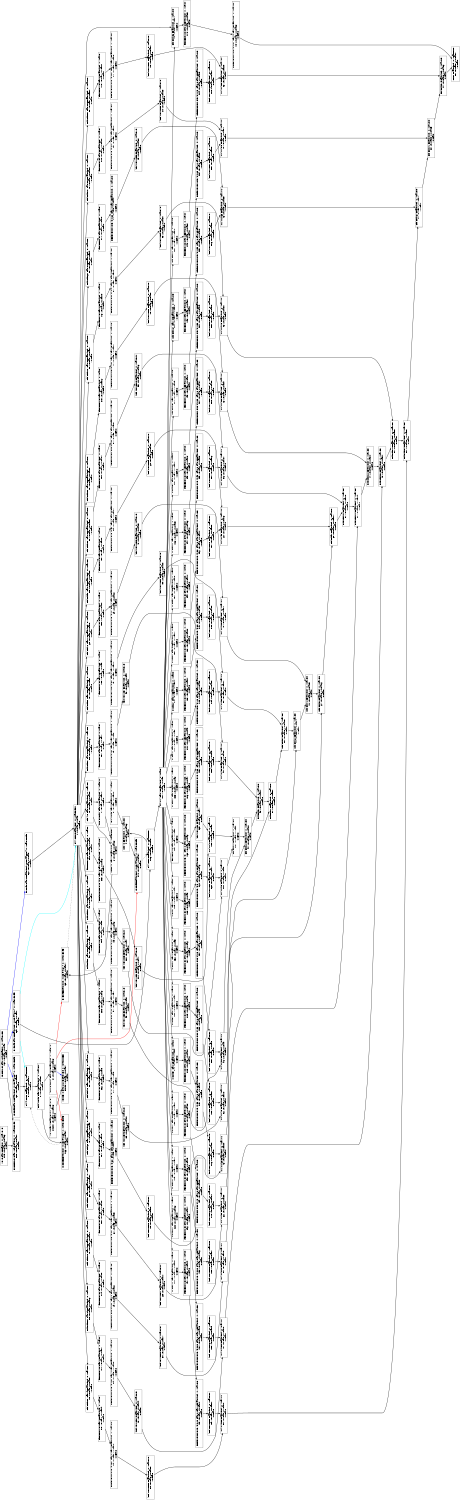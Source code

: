 digraph Region_18 {
	graph [ nslimit = "1000.0",
	orientation = landscape,
		center = true,
	page = "8.5,11",
	compound=true,
	size = "10,7.5" ] ;
"Op_164" [ fontname = "Helvetica" shape = box, color = black,  label = " LOOPSTART C=0x4094BB=entry HyIns=LOADB,
164, ASAP=0, ALAP=0,
, TILE=-1"]
"Op_212" [ fontname = "Helvetica" shape = box, color = black,  label = " STORESTART C=0x4094BB=entry HyIns=STOREB,
212, ASAP=1, ALAP=27,
, TILE=-1"]
"Op_213" [ fontname = "Helvetica" shape = box, color = black,  label = " MOVC C=0x0BB=entry HyIns=MOVC,
213, ASAP=0, ALAP=26,
, TILE=-1"]
"Op_0" [ fontname = "Helvetica" shape = box, color = black,  label = " phi ijk.0283 BB=for.body HyIns=SELECT,
0, ASAP=2, ALAP=24,
, TILE=-1"]
"Op_1" [ fontname = "Helvetica" shape = box, color = black,  label = " add inc195  C=0x1BB=for.body HyIns=ADD,
1, ASAP=3, ALAP=25,
, TILE=-1"]
"Op_2" [ fontname = "Helvetica" shape = box, color = black,  label = " icmp exitcond  C=0x200BB=for.body HyIns=CMP,
2, ASAP=4, ALAP=26,
, TILE=-1"]
"Op_4" [ fontname = "Helvetica" shape = box, color = black,  label = " phi j.0282 BB=for.body HyIns=SELECT,
4, ASAP=2, ALAP=3,
, TILE=-1"]
"Op_5" [ fontname = "Helvetica" shape = box, color = black,  label = " add inc  C=0x1BB=for.body HyIns=ADD,
5, ASAP=3, ALAP=23,
, TILE=-1"]
"Op_6" [ fontname = "Helvetica" shape = box, color = black,  label = " select j.2  C=0x0BB=for.body HyIns=SELECT,
6, ASAP=5, ALAP=26,
, TILE=-1"]
"Op_7" [ fontname = "Helvetica" shape = box, color = black,  label = " icmp cmp191  C=0x10BB=for.body HyIns=CMP,
7, ASAP=4, ALAP=24,
, TILE=-1"]
"Op_8" [ fontname = "Helvetica" shape = box, color = black,  label = " zext inc193  C=0x0BB=for.body HyIns=OR,
8, ASAP=5, ALAP=25,
, TILE=-1"]
"Op_9" [ fontname = "Helvetica" shape = box, color = black,  label = " add i.1 BB=for.body HyIns=ADD,
9, ASAP=6, ALAP=26,
, TILE=-1"]
"Op_10" [ fontname = "Helvetica" shape = box, color = black,  label = " add add186 BB=for.body HyIns=ADD,
10, ASAP=4, ALAP=24,
, TILE=-1"]
"Op_11" [ fontname = "Helvetica" shape = box, color = black,  label = " getelementptr arrayidx187  C=0x0 C=0x0BB=for.body HyIns=ADD,
11, ASAP=6, ALAP=26,
, TILE=-1"]
"Op_12" [ fontname = "Helvetica" shape = box, color = black,  label = " store  BB=for.body HyIns=STORE,
12, ASAP=27, ALAP=27,
, TILE=-1"]
"Op_13" [ fontname = "Helvetica" shape = box, color = black,  label = " add add181  C=0x120BB=for.body HyIns=ADD,
13, ASAP=3, ALAP=21,
, TILE=-1"]
"Op_14" [ fontname = "Helvetica" shape = box, color = black,  label = " getelementptr arrayidx182  C=0x0 C=0x0BB=for.body HyIns=ADD,
14, ASAP=5, ALAP=23,
, TILE=-1"]
"Op_15" [ fontname = "Helvetica" shape = box, color = black,  label = " load manupa37 BB=for.body HyIns=LOAD,
15, ASAP=6, ALAP=24,
, TILE=-1"]
"Op_16" [ fontname = "Helvetica" shape = box, color = black,  label = " mul mul183 BB=for.body HyIns=MUL,
16, ASAP=8, ALAP=25,
, TILE=-1"]
"Op_17" [ fontname = "Helvetica" shape = box, color = black,  label = " add add184 BB=for.body HyIns=ADD,
17, ASAP=26, ALAP=26,
, TILE=-1"]
"Op_33" [ fontname = "Helvetica" shape = box, color = black,  label = " add add141  C=0xe0BB=for.body HyIns=ADD,
33, ASAP=3, ALAP=17,
, TILE=-1"]
"Op_18" [ fontname = "Helvetica" shape = box, color = black,  label = " add add171  C=0x110BB=for.body HyIns=ADD,
18, ASAP=3, ALAP=20,
, TILE=-1"]
"Op_19" [ fontname = "Helvetica" shape = box, color = black,  label = " getelementptr arrayidx172  C=0x0 C=0x0BB=for.body HyIns=ADD,
19, ASAP=5, ALAP=22,
, TILE=-1"]
"Op_20" [ fontname = "Helvetica" shape = box, color = black,  label = " load manupa35 BB=for.body HyIns=LOAD,
20, ASAP=6, ALAP=23,
, TILE=-1"]
"Op_21" [ fontname = "Helvetica" shape = box, color = black,  label = " mul mul173 BB=for.body HyIns=MUL,
21, ASAP=8, ALAP=24,
, TILE=-1"]
"Op_22" [ fontname = "Helvetica" shape = box, color = black,  label = " add add174 BB=for.body HyIns=ADD,
22, ASAP=25, ALAP=25,
, TILE=-1"]
"Op_23" [ fontname = "Helvetica" shape = box, color = black,  label = " add add161  C=0x100BB=for.body HyIns=ADD,
23, ASAP=3, ALAP=19,
, TILE=-1"]
"Op_24" [ fontname = "Helvetica" shape = box, color = black,  label = " getelementptr arrayidx162  C=0x0 C=0x0BB=for.body HyIns=ADD,
24, ASAP=5, ALAP=21,
, TILE=-1"]
"Op_25" [ fontname = "Helvetica" shape = box, color = black,  label = " load manupa33 BB=for.body HyIns=LOAD,
25, ASAP=6, ALAP=22,
, TILE=-1"]
"Op_26" [ fontname = "Helvetica" shape = box, color = black,  label = " mul mul163 BB=for.body HyIns=MUL,
26, ASAP=8, ALAP=23,
, TILE=-1"]
"Op_27" [ fontname = "Helvetica" shape = box, color = black,  label = " add add164 BB=for.body HyIns=ADD,
27, ASAP=24, ALAP=24,
, TILE=-1"]
"Op_28" [ fontname = "Helvetica" shape = box, color = black,  label = " add add151  C=0xf0BB=for.body HyIns=ADD,
28, ASAP=3, ALAP=18,
, TILE=-1"]
"Op_29" [ fontname = "Helvetica" shape = box, color = black,  label = " getelementptr arrayidx152  C=0x0 C=0x0BB=for.body HyIns=ADD,
29, ASAP=5, ALAP=20,
, TILE=-1"]
"Op_30" [ fontname = "Helvetica" shape = box, color = black,  label = " load manupa31 BB=for.body HyIns=LOAD,
30, ASAP=6, ALAP=21,
, TILE=-1"]
"Op_31" [ fontname = "Helvetica" shape = box, color = black,  label = " mul mul153 BB=for.body HyIns=MUL,
31, ASAP=8, ALAP=22,
, TILE=-1"]
"Op_32" [ fontname = "Helvetica" shape = box, color = black,  label = " add add154 BB=for.body HyIns=ADD,
32, ASAP=23, ALAP=23,
, TILE=-1"]
"Op_58" [ fontname = "Helvetica" shape = box, color = black,  label = " add add91  C=0x90BB=for.body HyIns=ADD,
58, ASAP=3, ALAP=12,
, TILE=-1"]
"Op_59" [ fontname = "Helvetica" shape = box, color = black,  label = " getelementptr arrayidx92  C=0x0 C=0x0BB=for.body HyIns=ADD,
59, ASAP=5, ALAP=14,
, TILE=-1"]
"Op_60" [ fontname = "Helvetica" shape = box, color = black,  label = " load manupa19 BB=for.body HyIns=LOAD,
60, ASAP=6, ALAP=15,
, TILE=-1"]
"Op_34" [ fontname = "Helvetica" shape = box, color = black,  label = " getelementptr arrayidx142  C=0x0 C=0x0BB=for.body HyIns=ADD,
34, ASAP=5, ALAP=19,
, TILE=-1"]
"Op_35" [ fontname = "Helvetica" shape = box, color = black,  label = " load manupa29 BB=for.body HyIns=LOAD,
35, ASAP=6, ALAP=20,
, TILE=-1"]
"Op_36" [ fontname = "Helvetica" shape = box, color = black,  label = " mul mul143 BB=for.body HyIns=MUL,
36, ASAP=8, ALAP=21,
, TILE=-1"]
"Op_37" [ fontname = "Helvetica" shape = box, color = black,  label = " add add144 BB=for.body HyIns=ADD,
37, ASAP=22, ALAP=22,
, TILE=-1"]
"Op_38" [ fontname = "Helvetica" shape = box, color = black,  label = " add add131  C=0xd0BB=for.body HyIns=ADD,
38, ASAP=3, ALAP=16,
, TILE=-1"]
"Op_39" [ fontname = "Helvetica" shape = box, color = black,  label = " getelementptr arrayidx132  C=0x0 C=0x0BB=for.body HyIns=ADD,
39, ASAP=5, ALAP=18,
, TILE=-1"]
"Op_40" [ fontname = "Helvetica" shape = box, color = black,  label = " load manupa27 BB=for.body HyIns=LOAD,
40, ASAP=6, ALAP=19,
, TILE=-1"]
"Op_41" [ fontname = "Helvetica" shape = box, color = black,  label = " mul mul133 BB=for.body HyIns=MUL,
41, ASAP=8, ALAP=20,
, TILE=-1"]
"Op_42" [ fontname = "Helvetica" shape = box, color = black,  label = " add add134 BB=for.body HyIns=ADD,
42, ASAP=21, ALAP=21,
, TILE=-1"]
"Op_43" [ fontname = "Helvetica" shape = box, color = black,  label = " add add121  C=0xc0BB=for.body HyIns=ADD,
43, ASAP=3, ALAP=15,
, TILE=-1"]
"Op_44" [ fontname = "Helvetica" shape = box, color = black,  label = " getelementptr arrayidx122  C=0x0 C=0x0BB=for.body HyIns=ADD,
44, ASAP=5, ALAP=17,
, TILE=-1"]
"Op_45" [ fontname = "Helvetica" shape = box, color = black,  label = " load manupa25 BB=for.body HyIns=LOAD,
45, ASAP=6, ALAP=18,
, TILE=-1"]
"Op_46" [ fontname = "Helvetica" shape = box, color = black,  label = " mul mul123 BB=for.body HyIns=MUL,
46, ASAP=8, ALAP=19,
, TILE=-1"]
"Op_47" [ fontname = "Helvetica" shape = box, color = black,  label = " add add124 BB=for.body HyIns=ADD,
47, ASAP=20, ALAP=20,
, TILE=-1"]
"Op_48" [ fontname = "Helvetica" shape = box, color = black,  label = " add add111  C=0xb0BB=for.body HyIns=ADD,
48, ASAP=3, ALAP=14,
, TILE=-1"]
"Op_49" [ fontname = "Helvetica" shape = box, color = black,  label = " getelementptr arrayidx112  C=0x0 C=0x0BB=for.body HyIns=ADD,
49, ASAP=5, ALAP=16,
, TILE=-1"]
"Op_50" [ fontname = "Helvetica" shape = box, color = black,  label = " load manupa23 BB=for.body HyIns=LOAD,
50, ASAP=6, ALAP=17,
, TILE=-1"]
"Op_51" [ fontname = "Helvetica" shape = box, color = black,  label = " mul mul113 BB=for.body HyIns=MUL,
51, ASAP=8, ALAP=18,
, TILE=-1"]
"Op_52" [ fontname = "Helvetica" shape = box, color = black,  label = " add add114 BB=for.body HyIns=ADD,
52, ASAP=19, ALAP=19,
, TILE=-1"]
"Op_53" [ fontname = "Helvetica" shape = box, color = black,  label = " add add101  C=0xa0BB=for.body HyIns=ADD,
53, ASAP=3, ALAP=13,
, TILE=-1"]
"Op_54" [ fontname = "Helvetica" shape = box, color = black,  label = " getelementptr arrayidx102  C=0x0 C=0x0BB=for.body HyIns=ADD,
54, ASAP=5, ALAP=15,
, TILE=-1"]
"Op_55" [ fontname = "Helvetica" shape = box, color = black,  label = " load manupa21 BB=for.body HyIns=LOAD,
55, ASAP=6, ALAP=16,
, TILE=-1"]
"Op_56" [ fontname = "Helvetica" shape = box, color = black,  label = " mul mul103 BB=for.body HyIns=MUL,
56, ASAP=8, ALAP=17,
, TILE=-1"]
"Op_57" [ fontname = "Helvetica" shape = box, color = black,  label = " add add104 BB=for.body HyIns=ADD,
57, ASAP=18, ALAP=18,
, TILE=-1"]
"Op_111" [ fontname = "Helvetica" shape = box, color = black,  label = " add add167  C=0x11BB=for.body HyIns=ADD,
111, ASAP=4, ALAP=20,
, TILE=-1"]
"Op_112" [ fontname = "Helvetica" shape = box, color = black,  label = " getelementptr arrayidx168  C=0x0 C=0x0BB=for.body HyIns=ADD,
112, ASAP=6, ALAP=22,
, TILE=-1"]
"Op_113" [ fontname = "Helvetica" shape = box, color = black,  label = " load manupa34 BB=for.body HyIns=LOAD,
113, ASAP=7, ALAP=23,
, TILE=-1"]
"Op_114" [ fontname = "Helvetica" shape = box, color = black,  label = " add add157  C=0x10BB=for.body HyIns=ADD,
114, ASAP=4, ALAP=19,
, TILE=-1"]
"Op_115" [ fontname = "Helvetica" shape = box, color = black,  label = " getelementptr arrayidx158  C=0x0 C=0x0BB=for.body HyIns=ADD,
115, ASAP=6, ALAP=21,
, TILE=-1"]
"Op_61" [ fontname = "Helvetica" shape = box, color = black,  label = " mul mul93 BB=for.body HyIns=MUL,
61, ASAP=8, ALAP=16,
, TILE=-1"]
"Op_62" [ fontname = "Helvetica" shape = box, color = black,  label = " add add94 BB=for.body HyIns=ADD,
62, ASAP=17, ALAP=17,
, TILE=-1"]
"Op_63" [ fontname = "Helvetica" shape = box, color = black,  label = " add add81  C=0x80BB=for.body HyIns=ADD,
63, ASAP=3, ALAP=11,
, TILE=-1"]
"Op_64" [ fontname = "Helvetica" shape = box, color = black,  label = " getelementptr arrayidx82  C=0x0 C=0x0BB=for.body HyIns=ADD,
64, ASAP=5, ALAP=13,
, TILE=-1"]
"Op_65" [ fontname = "Helvetica" shape = box, color = black,  label = " load manupa17 BB=for.body HyIns=LOAD,
65, ASAP=6, ALAP=14,
, TILE=-1"]
"Op_66" [ fontname = "Helvetica" shape = box, color = black,  label = " mul mul83 BB=for.body HyIns=MUL,
66, ASAP=8, ALAP=15,
, TILE=-1"]
"Op_67" [ fontname = "Helvetica" shape = box, color = black,  label = " add add84 BB=for.body HyIns=ADD,
67, ASAP=16, ALAP=16,
, TILE=-1"]
"Op_68" [ fontname = "Helvetica" shape = box, color = black,  label = " add add71  C=0x70BB=for.body HyIns=ADD,
68, ASAP=3, ALAP=10,
, TILE=-1"]
"Op_69" [ fontname = "Helvetica" shape = box, color = black,  label = " getelementptr arrayidx72  C=0x0 C=0x0BB=for.body HyIns=ADD,
69, ASAP=5, ALAP=12,
, TILE=-1"]
"Op_70" [ fontname = "Helvetica" shape = box, color = black,  label = " load manupa15 BB=for.body HyIns=LOAD,
70, ASAP=6, ALAP=13,
, TILE=-1"]
"Op_71" [ fontname = "Helvetica" shape = box, color = black,  label = " mul mul73 BB=for.body HyIns=MUL,
71, ASAP=8, ALAP=14,
, TILE=-1"]
"Op_72" [ fontname = "Helvetica" shape = box, color = black,  label = " add add74 BB=for.body HyIns=ADD,
72, ASAP=15, ALAP=15,
, TILE=-1"]
"Op_73" [ fontname = "Helvetica" shape = box, color = black,  label = " add add61  C=0x60BB=for.body HyIns=ADD,
73, ASAP=3, ALAP=9,
, TILE=-1"]
"Op_74" [ fontname = "Helvetica" shape = box, color = black,  label = " getelementptr arrayidx62  C=0x0 C=0x0BB=for.body HyIns=ADD,
74, ASAP=5, ALAP=11,
, TILE=-1"]
"Op_75" [ fontname = "Helvetica" shape = box, color = black,  label = " load manupa13 BB=for.body HyIns=LOAD,
75, ASAP=6, ALAP=12,
, TILE=-1"]
"Op_76" [ fontname = "Helvetica" shape = box, color = black,  label = " mul mul63 BB=for.body HyIns=MUL,
76, ASAP=8, ALAP=13,
, TILE=-1"]
"Op_77" [ fontname = "Helvetica" shape = box, color = black,  label = " add add64 BB=for.body HyIns=ADD,
77, ASAP=14, ALAP=14,
, TILE=-1"]
"Op_78" [ fontname = "Helvetica" shape = box, color = black,  label = " add add51  C=0x50BB=for.body HyIns=ADD,
78, ASAP=3, ALAP=8,
, TILE=-1"]
"Op_79" [ fontname = "Helvetica" shape = box, color = black,  label = " getelementptr arrayidx52  C=0x0 C=0x0BB=for.body HyIns=ADD,
79, ASAP=5, ALAP=10,
, TILE=-1"]
"Op_80" [ fontname = "Helvetica" shape = box, color = black,  label = " load manupa11 BB=for.body HyIns=LOAD,
80, ASAP=6, ALAP=11,
, TILE=-1"]
"Op_81" [ fontname = "Helvetica" shape = box, color = black,  label = " mul mul53 BB=for.body HyIns=MUL,
81, ASAP=8, ALAP=12,
, TILE=-1"]
"Op_82" [ fontname = "Helvetica" shape = box, color = black,  label = " add add54 BB=for.body HyIns=ADD,
82, ASAP=13, ALAP=13,
, TILE=-1"]
"Op_83" [ fontname = "Helvetica" shape = box, color = black,  label = " add add41  C=0x40BB=for.body HyIns=ADD,
83, ASAP=3, ALAP=7,
, TILE=-1"]
"Op_84" [ fontname = "Helvetica" shape = box, color = black,  label = " getelementptr arrayidx42  C=0x0 C=0x0BB=for.body HyIns=ADD,
84, ASAP=5, ALAP=9,
, TILE=-1"]
"Op_85" [ fontname = "Helvetica" shape = box, color = black,  label = " load manupa9 BB=for.body HyIns=LOAD,
85, ASAP=6, ALAP=10,
, TILE=-1"]
"Op_86" [ fontname = "Helvetica" shape = box, color = black,  label = " mul mul43 BB=for.body HyIns=MUL,
86, ASAP=8, ALAP=11,
, TILE=-1"]
"Op_87" [ fontname = "Helvetica" shape = box, color = black,  label = " add add44 BB=for.body HyIns=ADD,
87, ASAP=12, ALAP=12,
, TILE=-1"]
"Op_88" [ fontname = "Helvetica" shape = box, color = black,  label = " add add31  C=0x30BB=for.body HyIns=ADD,
88, ASAP=3, ALAP=6,
, TILE=-1"]
"Op_89" [ fontname = "Helvetica" shape = box, color = black,  label = " getelementptr arrayidx32  C=0x0 C=0x0BB=for.body HyIns=ADD,
89, ASAP=5, ALAP=8,
, TILE=-1"]
"Op_90" [ fontname = "Helvetica" shape = box, color = black,  label = " load manupa7 BB=for.body HyIns=LOAD,
90, ASAP=6, ALAP=9,
, TILE=-1"]
"Op_91" [ fontname = "Helvetica" shape = box, color = black,  label = " mul mul33 BB=for.body HyIns=MUL,
91, ASAP=8, ALAP=10,
, TILE=-1"]
"Op_92" [ fontname = "Helvetica" shape = box, color = black,  label = " add add34 BB=for.body HyIns=ADD,
92, ASAP=11, ALAP=11,
, TILE=-1"]
"Op_93" [ fontname = "Helvetica" shape = box, color = black,  label = " add add21  C=0x20BB=for.body HyIns=ADD,
93, ASAP=3, ALAP=5,
, TILE=-1"]
"Op_94" [ fontname = "Helvetica" shape = box, color = black,  label = " getelementptr arrayidx22  C=0x0 C=0x0BB=for.body HyIns=ADD,
94, ASAP=5, ALAP=7,
, TILE=-1"]
"Op_95" [ fontname = "Helvetica" shape = box, color = black,  label = " load manupa5 BB=for.body HyIns=LOAD,
95, ASAP=6, ALAP=8,
, TILE=-1"]
"Op_96" [ fontname = "Helvetica" shape = box, color = black,  label = " mul mul23 BB=for.body HyIns=MUL,
96, ASAP=8, ALAP=9,
, TILE=-1"]
"Op_97" [ fontname = "Helvetica" shape = box, color = black,  label = " add add24 BB=for.body HyIns=ADD,
97, ASAP=10, ALAP=10,
, TILE=-1"]
"Op_98" [ fontname = "Helvetica" shape = box, color = black,  label = " add add11  C=0x10BB=for.body HyIns=ADD,
98, ASAP=3, ALAP=4,
, TILE=-1"]
"Op_99" [ fontname = "Helvetica" shape = box, color = black,  label = " getelementptr arrayidx12  C=0x0 C=0x0BB=for.body HyIns=ADD,
99, ASAP=5, ALAP=6,
, TILE=-1"]
"Op_100" [ fontname = "Helvetica" shape = box, color = black,  label = " load manupa3 BB=for.body HyIns=LOAD,
100, ASAP=6, ALAP=7,
, TILE=-1"]
"Op_101" [ fontname = "Helvetica" shape = box, color = black,  label = " mul mul13 BB=for.body HyIns=MUL,
101, ASAP=8, ALAP=8,
, TILE=-1"]
"Op_102" [ fontname = "Helvetica" shape = box, color = black,  label = " add add14 BB=for.body HyIns=ADD,
102, ASAP=9, ALAP=9,
, TILE=-1"]
"Op_103" [ fontname = "Helvetica" shape = box, color = black,  label = " getelementptr arrayidx3  C=0x0 C=0x0BB=for.body HyIns=ADD,
103, ASAP=4, ALAP=6,
, TILE=-1"]
"Op_104" [ fontname = "Helvetica" shape = box, color = black,  label = " load manupa1 BB=for.body HyIns=LOAD,
104, ASAP=5, ALAP=7,
, TILE=-1"]
"Op_105" [ fontname = "Helvetica" shape = box, color = black,  label = " mul mul4 BB=for.body HyIns=MUL,
105, ASAP=7, ALAP=8,
, TILE=-1"]
"Op_106" [ fontname = "Helvetica" shape = box, color = black,  label = " phi i.0281 BB=for.body HyIns=SELECT,
106, ASAP=2, ALAP=2,
, TILE=-1"]
"Op_107" [ fontname = "Helvetica" shape = box, color = black,  label = " shl mul  C=0x4BB=for.body HyIns=LS,
107, ASAP=3, ALAP=3,
, TILE=-1"]
"Op_108" [ fontname = "Helvetica" shape = box, color = black,  label = " add add177  C=0x12BB=for.body HyIns=ADD,
108, ASAP=4, ALAP=21,
, TILE=-1"]
"Op_109" [ fontname = "Helvetica" shape = box, color = black,  label = " getelementptr arrayidx178  C=0x0 C=0x0BB=for.body HyIns=ADD,
109, ASAP=6, ALAP=23,
, TILE=-1"]
"Op_110" [ fontname = "Helvetica" shape = box, color = black,  label = " load manupa36 BB=for.body HyIns=LOAD,
110, ASAP=7, ALAP=24,
, TILE=-1"]
"Op_191" [ fontname = "Helvetica" shape = box, color = black,  label = " GEPLEFTSHIFT C=0x2BB=for.body HyIns=LS,
191, ASAP=5, ALAP=22,
, TILE=-1"]
"Op_192" [ fontname = "Helvetica" shape = box, color = black,  label = " GEPLEFTSHIFT C=0x2BB=for.body HyIns=LS,
192, ASAP=5, ALAP=21,
, TILE=-1"]
"Op_193" [ fontname = "Helvetica" shape = box, color = black,  label = " GEPLEFTSHIFT C=0x2BB=for.body HyIns=LS,
193, ASAP=5, ALAP=20,
, TILE=-1"]
"Op_194" [ fontname = "Helvetica" shape = box, color = black,  label = " GEPLEFTSHIFT C=0x2BB=for.body HyIns=LS,
194, ASAP=5, ALAP=19,
, TILE=-1"]
"Op_195" [ fontname = "Helvetica" shape = box, color = black,  label = " GEPLEFTSHIFT C=0x2BB=for.body HyIns=LS,
195, ASAP=5, ALAP=18,
, TILE=-1"]
"Op_196" [ fontname = "Helvetica" shape = box, color = black,  label = " GEPLEFTSHIFT C=0x2BB=for.body HyIns=LS,
196, ASAP=5, ALAP=17,
, TILE=-1"]
"Op_197" [ fontname = "Helvetica" shape = box, color = black,  label = " GEPLEFTSHIFT C=0x2BB=for.body HyIns=LS,
197, ASAP=5, ALAP=16,
, TILE=-1"]
"Op_198" [ fontname = "Helvetica" shape = box, color = black,  label = " GEPLEFTSHIFT C=0x2BB=for.body HyIns=LS,
198, ASAP=5, ALAP=15,
, TILE=-1"]
"Op_199" [ fontname = "Helvetica" shape = box, color = black,  label = " GEPLEFTSHIFT C=0x2BB=for.body HyIns=LS,
199, ASAP=5, ALAP=14,
, TILE=-1"]
"Op_200" [ fontname = "Helvetica" shape = box, color = black,  label = " GEPLEFTSHIFT C=0x2BB=for.body HyIns=LS,
200, ASAP=5, ALAP=13,
, TILE=-1"]
"Op_116" [ fontname = "Helvetica" shape = box, color = black,  label = " load manupa32 BB=for.body HyIns=LOAD,
116, ASAP=7, ALAP=22,
, TILE=-1"]
"Op_117" [ fontname = "Helvetica" shape = box, color = black,  label = " or add147  C=0xfBB=for.body HyIns=OR,
117, ASAP=4, ALAP=18,
, TILE=-1"]
"Op_118" [ fontname = "Helvetica" shape = box, color = black,  label = " getelementptr arrayidx148  C=0x0 C=0x0BB=for.body HyIns=ADD,
118, ASAP=6, ALAP=20,
, TILE=-1"]
"Op_119" [ fontname = "Helvetica" shape = box, color = black,  label = " load manupa30 BB=for.body HyIns=LOAD,
119, ASAP=7, ALAP=21,
, TILE=-1"]
"Op_120" [ fontname = "Helvetica" shape = box, color = black,  label = " or add137  C=0xeBB=for.body HyIns=OR,
120, ASAP=4, ALAP=17,
, TILE=-1"]
"Op_121" [ fontname = "Helvetica" shape = box, color = black,  label = " getelementptr arrayidx138  C=0x0 C=0x0BB=for.body HyIns=ADD,
121, ASAP=6, ALAP=19,
, TILE=-1"]
"Op_122" [ fontname = "Helvetica" shape = box, color = black,  label = " load manupa28 BB=for.body HyIns=LOAD,
122, ASAP=7, ALAP=20,
, TILE=-1"]
"Op_123" [ fontname = "Helvetica" shape = box, color = black,  label = " or add127  C=0xdBB=for.body HyIns=OR,
123, ASAP=4, ALAP=16,
, TILE=-1"]
"Op_124" [ fontname = "Helvetica" shape = box, color = black,  label = " getelementptr arrayidx128  C=0x0 C=0x0BB=for.body HyIns=ADD,
124, ASAP=6, ALAP=18,
, TILE=-1"]
"Op_125" [ fontname = "Helvetica" shape = box, color = black,  label = " load manupa26 BB=for.body HyIns=LOAD,
125, ASAP=7, ALAP=19,
, TILE=-1"]
"Op_126" [ fontname = "Helvetica" shape = box, color = black,  label = " or add117  C=0xcBB=for.body HyIns=OR,
126, ASAP=4, ALAP=15,
, TILE=-1"]
"Op_127" [ fontname = "Helvetica" shape = box, color = black,  label = " getelementptr arrayidx118  C=0x0 C=0x0BB=for.body HyIns=ADD,
127, ASAP=6, ALAP=17,
, TILE=-1"]
"Op_128" [ fontname = "Helvetica" shape = box, color = black,  label = " load manupa24 BB=for.body HyIns=LOAD,
128, ASAP=7, ALAP=18,
, TILE=-1"]
"Op_129" [ fontname = "Helvetica" shape = box, color = black,  label = " or add107  C=0xbBB=for.body HyIns=OR,
129, ASAP=4, ALAP=14,
, TILE=-1"]
"Op_130" [ fontname = "Helvetica" shape = box, color = black,  label = " getelementptr arrayidx108  C=0x0 C=0x0BB=for.body HyIns=ADD,
130, ASAP=6, ALAP=16,
, TILE=-1"]
"Op_131" [ fontname = "Helvetica" shape = box, color = black,  label = " load manupa22 BB=for.body HyIns=LOAD,
131, ASAP=7, ALAP=17,
, TILE=-1"]
"Op_132" [ fontname = "Helvetica" shape = box, color = black,  label = " or add97  C=0xaBB=for.body HyIns=OR,
132, ASAP=4, ALAP=13,
, TILE=-1"]
"Op_133" [ fontname = "Helvetica" shape = box, color = black,  label = " getelementptr arrayidx98  C=0x0 C=0x0BB=for.body HyIns=ADD,
133, ASAP=6, ALAP=15,
, TILE=-1"]
"Op_134" [ fontname = "Helvetica" shape = box, color = black,  label = " load manupa20 BB=for.body HyIns=LOAD,
134, ASAP=7, ALAP=16,
, TILE=-1"]
"Op_135" [ fontname = "Helvetica" shape = box, color = black,  label = " or add87  C=0x9BB=for.body HyIns=OR,
135, ASAP=4, ALAP=12,
, TILE=-1"]
"Op_136" [ fontname = "Helvetica" shape = box, color = black,  label = " getelementptr arrayidx88  C=0x0 C=0x0BB=for.body HyIns=ADD,
136, ASAP=6, ALAP=14,
, TILE=-1"]
"Op_137" [ fontname = "Helvetica" shape = box, color = black,  label = " load manupa18 BB=for.body HyIns=LOAD,
137, ASAP=7, ALAP=15,
, TILE=-1"]
"Op_138" [ fontname = "Helvetica" shape = box, color = black,  label = " or add77  C=0x8BB=for.body HyIns=OR,
138, ASAP=4, ALAP=11,
, TILE=-1"]
"Op_139" [ fontname = "Helvetica" shape = box, color = black,  label = " getelementptr arrayidx78  C=0x0 C=0x0BB=for.body HyIns=ADD,
139, ASAP=6, ALAP=13,
, TILE=-1"]
"Op_140" [ fontname = "Helvetica" shape = box, color = black,  label = " load manupa16 BB=for.body HyIns=LOAD,
140, ASAP=7, ALAP=14,
, TILE=-1"]
"Op_141" [ fontname = "Helvetica" shape = box, color = black,  label = " or add67  C=0x7BB=for.body HyIns=OR,
141, ASAP=4, ALAP=10,
, TILE=-1"]
"Op_142" [ fontname = "Helvetica" shape = box, color = black,  label = " getelementptr arrayidx68  C=0x0 C=0x0BB=for.body HyIns=ADD,
142, ASAP=6, ALAP=12,
, TILE=-1"]
"Op_143" [ fontname = "Helvetica" shape = box, color = black,  label = " load manupa14 BB=for.body HyIns=LOAD,
143, ASAP=7, ALAP=13,
, TILE=-1"]
"Op_144" [ fontname = "Helvetica" shape = box, color = black,  label = " or add57  C=0x6BB=for.body HyIns=OR,
144, ASAP=4, ALAP=9,
, TILE=-1"]
"Op_145" [ fontname = "Helvetica" shape = box, color = black,  label = " getelementptr arrayidx58  C=0x0 C=0x0BB=for.body HyIns=ADD,
145, ASAP=6, ALAP=11,
, TILE=-1"]
"Op_146" [ fontname = "Helvetica" shape = box, color = black,  label = " load manupa12 BB=for.body HyIns=LOAD,
146, ASAP=7, ALAP=12,
, TILE=-1"]
"Op_147" [ fontname = "Helvetica" shape = box, color = black,  label = " or add47  C=0x5BB=for.body HyIns=OR,
147, ASAP=4, ALAP=8,
, TILE=-1"]
"Op_148" [ fontname = "Helvetica" shape = box, color = black,  label = " getelementptr arrayidx48  C=0x0 C=0x0BB=for.body HyIns=ADD,
148, ASAP=6, ALAP=10,
, TILE=-1"]
"Op_149" [ fontname = "Helvetica" shape = box, color = black,  label = " load manupa10 BB=for.body HyIns=LOAD,
149, ASAP=7, ALAP=11,
, TILE=-1"]
"Op_150" [ fontname = "Helvetica" shape = box, color = black,  label = " or add37  C=0x4BB=for.body HyIns=OR,
150, ASAP=4, ALAP=7,
, TILE=-1"]
"Op_151" [ fontname = "Helvetica" shape = box, color = black,  label = " getelementptr arrayidx38  C=0x0 C=0x0BB=for.body HyIns=ADD,
151, ASAP=6, ALAP=9,
, TILE=-1"]
"Op_152" [ fontname = "Helvetica" shape = box, color = black,  label = " load manupa8 BB=for.body HyIns=LOAD,
152, ASAP=7, ALAP=10,
, TILE=-1"]
"Op_153" [ fontname = "Helvetica" shape = box, color = black,  label = " or add27  C=0x3BB=for.body HyIns=OR,
153, ASAP=4, ALAP=6,
, TILE=-1"]
"Op_154" [ fontname = "Helvetica" shape = box, color = black,  label = " getelementptr arrayidx28  C=0x0 C=0x0BB=for.body HyIns=ADD,
154, ASAP=6, ALAP=8,
, TILE=-1"]
"Op_155" [ fontname = "Helvetica" shape = box, color = black,  label = " load manupa6 BB=for.body HyIns=LOAD,
155, ASAP=7, ALAP=9,
, TILE=-1"]
"Op_156" [ fontname = "Helvetica" shape = box, color = black,  label = " or add17  C=0x2BB=for.body HyIns=OR,
156, ASAP=4, ALAP=5,
, TILE=-1"]
"Op_157" [ fontname = "Helvetica" shape = box, color = black,  label = " getelementptr arrayidx18  C=0x0 C=0x0BB=for.body HyIns=ADD,
157, ASAP=6, ALAP=7,
, TILE=-1"]
"Op_158" [ fontname = "Helvetica" shape = box, color = black,  label = " load manupa4 BB=for.body HyIns=LOAD,
158, ASAP=7, ALAP=8,
, TILE=-1"]
"Op_159" [ fontname = "Helvetica" shape = box, color = black,  label = " or add7  C=0x1BB=for.body HyIns=OR,
159, ASAP=4, ALAP=4,
, TILE=-1"]
"Op_160" [ fontname = "Helvetica" shape = box, color = black,  label = " getelementptr arrayidx8  C=0x0 C=0x0BB=for.body HyIns=ADD,
160, ASAP=6, ALAP=6,
, TILE=-1"]
"Op_161" [ fontname = "Helvetica" shape = box, color = black,  label = " load manupa2 BB=for.body HyIns=LOAD,
161, ASAP=7, ALAP=7,
, TILE=-1"]
"Op_162" [ fontname = "Helvetica" shape = box, color = black,  label = " getelementptr arrayidx  C=0x0 C=0x0BB=for.body HyIns=ADD,
162, ASAP=5, ALAP=6,
, TILE=-1"]
"Op_163" [ fontname = "Helvetica" shape = box, color = black,  label = " load manupa0 BB=for.body HyIns=LOAD,
163, ASAP=6, ALAP=7,
, TILE=-1"]
"Op_180" [ fontname = "Helvetica" shape = box, color = black,  label = " GEPLEFTSHIFT C=0x2BB=for.body HyIns=LS,
180, ASAP=4, ALAP=14,
, TILE=-1"]
"Op_181" [ fontname = "Helvetica" shape = box, color = black,  label = " GEPLEFTSHIFT C=0x2BB=for.body HyIns=LS,
181, ASAP=4, ALAP=13,
, TILE=-1"]
"Op_182" [ fontname = "Helvetica" shape = box, color = black,  label = " GEPLEFTSHIFT C=0x2BB=for.body HyIns=LS,
182, ASAP=4, ALAP=12,
, TILE=-1"]
"Op_183" [ fontname = "Helvetica" shape = box, color = black,  label = " GEPLEFTSHIFT C=0x2BB=for.body HyIns=LS,
183, ASAP=4, ALAP=11,
, TILE=-1"]
"Op_184" [ fontname = "Helvetica" shape = box, color = black,  label = " GEPLEFTSHIFT C=0x2BB=for.body HyIns=LS,
184, ASAP=4, ALAP=10,
, TILE=-1"]
"Op_168" [ fontname = "Helvetica" shape = box, color = black,  label = " CMERGEBB=for.body,mutex={167,} HyIns=CMERGE,
168, ASAP=6, ALAP=27,
, TILE=-1"]
"Op_169" [ fontname = "Helvetica" shape = box, color = black,  label = " CMERGE C=0x0BB=for.body,mutex={170,} HyIns=CMERGE,
169, ASAP=1, ALAP=1,
, TILE=-1"]
"Op_170" [ fontname = "Helvetica" shape = box, color = black,  label = " CMERGEBB=for.body,mutex={169,} HyIns=CMERGE,
170, ASAP=7, ALAP=27,
, TILE=-1"]
"Op_171" [ fontname = "Helvetica" shape = box, color = black,  label = " GEPLEFTSHIFT C=0x2BB=for.body HyIns=LS,
171, ASAP=5, ALAP=25,
, TILE=-1"]
"Op_165" [ fontname = "Helvetica" shape = box, color = black,  label = " CMERGE C=0x0BB=for.body,mutex={166,} HyIns=CMERGE,
165, ASAP=1, ALAP=23,
, TILE=-1"]
"Op_166" [ fontname = "Helvetica" shape = box, color = black,  label = " CMERGEBB=for.body,mutex={165,} HyIns=CMERGE,
166, ASAP=5, ALAP=27,
, TILE=-1"]
"Op_167" [ fontname = "Helvetica" shape = box, color = black,  label = " CMERGE C=0x0BB=for.body,mutex={168,} HyIns=CMERGE,
167, ASAP=1, ALAP=2,
, TILE=-1"]
"Op_172" [ fontname = "Helvetica" shape = box, color = black,  label = " GEPLEFTSHIFT C=0x2BB=for.body HyIns=LS,
172, ASAP=4, ALAP=22,
, TILE=-1"]
"Op_173" [ fontname = "Helvetica" shape = box, color = black,  label = " GEPLEFTSHIFT C=0x2BB=for.body HyIns=LS,
173, ASAP=4, ALAP=21,
, TILE=-1"]
"Op_174" [ fontname = "Helvetica" shape = box, color = black,  label = " GEPLEFTSHIFT C=0x2BB=for.body HyIns=LS,
174, ASAP=4, ALAP=20,
, TILE=-1"]
"Op_175" [ fontname = "Helvetica" shape = box, color = black,  label = " GEPLEFTSHIFT C=0x2BB=for.body HyIns=LS,
175, ASAP=4, ALAP=19,
, TILE=-1"]
"Op_176" [ fontname = "Helvetica" shape = box, color = black,  label = " GEPLEFTSHIFT C=0x2BB=for.body HyIns=LS,
176, ASAP=4, ALAP=18,
, TILE=-1"]
"Op_177" [ fontname = "Helvetica" shape = box, color = black,  label = " GEPLEFTSHIFT C=0x2BB=for.body HyIns=LS,
177, ASAP=4, ALAP=17,
, TILE=-1"]
"Op_178" [ fontname = "Helvetica" shape = box, color = black,  label = " GEPLEFTSHIFT C=0x2BB=for.body HyIns=LS,
178, ASAP=4, ALAP=16,
, TILE=-1"]
"Op_179" [ fontname = "Helvetica" shape = box, color = black,  label = " GEPLEFTSHIFT C=0x2BB=for.body HyIns=LS,
179, ASAP=4, ALAP=15,
, TILE=-1"]
"Op_185" [ fontname = "Helvetica" shape = box, color = black,  label = " GEPLEFTSHIFT C=0x2BB=for.body HyIns=LS,
185, ASAP=4, ALAP=9,
, TILE=-1"]
"Op_186" [ fontname = "Helvetica" shape = box, color = black,  label = " GEPLEFTSHIFT C=0x2BB=for.body HyIns=LS,
186, ASAP=4, ALAP=8,
, TILE=-1"]
"Op_187" [ fontname = "Helvetica" shape = box, color = black,  label = " GEPLEFTSHIFT C=0x2BB=for.body HyIns=LS,
187, ASAP=4, ALAP=7,
, TILE=-1"]
"Op_188" [ fontname = "Helvetica" shape = box, color = black,  label = " GEPLEFTSHIFT C=0x2BB=for.body HyIns=LS,
188, ASAP=4, ALAP=6,
, TILE=-1"]
"Op_189" [ fontname = "Helvetica" shape = box, color = black,  label = " GEPLEFTSHIFT C=0x2BB=for.body HyIns=LS,
189, ASAP=4, ALAP=5,
, TILE=-1"]
"Op_190" [ fontname = "Helvetica" shape = box, color = black,  label = " GEPLEFTSHIFT C=0x2BB=for.body HyIns=LS,
190, ASAP=3, ALAP=5,
, TILE=-1"]
"Op_201" [ fontname = "Helvetica" shape = box, color = black,  label = " GEPLEFTSHIFT C=0x2BB=for.body HyIns=LS,
201, ASAP=5, ALAP=12,
, TILE=-1"]
"Op_202" [ fontname = "Helvetica" shape = box, color = black,  label = " GEPLEFTSHIFT C=0x2BB=for.body HyIns=LS,
202, ASAP=5, ALAP=11,
, TILE=-1"]
"Op_203" [ fontname = "Helvetica" shape = box, color = black,  label = " GEPLEFTSHIFT C=0x2BB=for.body HyIns=LS,
203, ASAP=5, ALAP=10,
, TILE=-1"]
"Op_204" [ fontname = "Helvetica" shape = box, color = black,  label = " GEPLEFTSHIFT C=0x2BB=for.body HyIns=LS,
204, ASAP=5, ALAP=9,
, TILE=-1"]
"Op_205" [ fontname = "Helvetica" shape = box, color = black,  label = " GEPLEFTSHIFT C=0x2BB=for.body HyIns=LS,
205, ASAP=5, ALAP=8,
, TILE=-1"]
"Op_206" [ fontname = "Helvetica" shape = box, color = black,  label = " GEPLEFTSHIFT C=0x2BB=for.body HyIns=LS,
206, ASAP=5, ALAP=7,
, TILE=-1"]
"Op_207" [ fontname = "Helvetica" shape = box, color = black,  label = " GEPLEFTSHIFT C=0x2BB=for.body HyIns=LS,
207, ASAP=5, ALAP=6,
, TILE=-1"]
"Op_208" [ fontname = "Helvetica" shape = box, color = black,  label = " GEPLEFTSHIFT C=0x2BB=for.body HyIns=LS,
208, ASAP=5, ALAP=5,
, TILE=-1"]
"Op_209" [ fontname = "Helvetica" shape = box, color = black,  label = " GEPLEFTSHIFT C=0x2BB=for.body HyIns=LS,
209, ASAP=4, ALAP=5,
, TILE=-1"]
"Op_20210" [ fontname = "Helvetica" shape = box, color = black,  label = " LOOPEXIT C=0x2047BB=for.end HyIns=STOREB,
20210, ASAP=5, ALAP=27,
, TILE=-1"]
"Op_20211" [ fontname = "Helvetica" shape = box, color = black,  label = " MOVC C=0x1BB=for.end HyIns=MOVC,
20211, ASAP=0, ALAP=26,
, TILE=-1"]
"Op_0" -> "Op_1" [style = bold, color = black];
"Op_1" -> "Op_2" [style = bold, color = black];
"Op_1" -> "Op_166" [style = bold, color = black];
"Op_2" -> "Op_166" [style = bold, color = red];
"Op_2" -> "Op_168" [style = bold, color = red];
"Op_2" -> "Op_170" [style = bold, color = red];
"Op_2" -> "Op_20210" [style = bold, color = blue];
"Op_4" -> "Op_5" [style = bold, color = black];
"Op_4" -> "Op_10" [style = bold, color = black];
"Op_4" -> "Op_13" [style = bold, color = black];
"Op_4" -> "Op_18" [style = bold, color = black];
"Op_4" -> "Op_23" [style = bold, color = black];
"Op_4" -> "Op_28" [style = bold, color = black];
"Op_4" -> "Op_33" [style = bold, color = black];
"Op_4" -> "Op_38" [style = bold, color = black];
"Op_4" -> "Op_43" [style = bold, color = black];
"Op_4" -> "Op_48" [style = bold, color = black];
"Op_4" -> "Op_53" [style = bold, color = black];
"Op_4" -> "Op_58" [style = bold, color = black];
"Op_4" -> "Op_63" [style = bold, color = black];
"Op_4" -> "Op_68" [style = bold, color = black];
"Op_4" -> "Op_73" [style = bold, color = black];
"Op_4" -> "Op_78" [style = bold, color = black];
"Op_4" -> "Op_83" [style = bold, color = black];
"Op_4" -> "Op_88" [style = bold, color = black];
"Op_4" -> "Op_93" [style = bold, color = black];
"Op_4" -> "Op_98" [style = bold, color = black];
"Op_4" -> "Op_190" [style = bold, color = black];
"Op_5" -> "Op_6" [style = bold, color = black];
"Op_5" -> "Op_7" [style = bold, color = black];
"Op_6" -> "Op_168" [style = bold, color = black];
"Op_7" -> "Op_6" [style = bold, color = black];
"Op_7" -> "Op_8" [style = bold, color = black];
"Op_8" -> "Op_9" [style = bold, color = black];
"Op_9" -> "Op_170" [style = bold, color = black];
"Op_10" -> "Op_171" [style = bold, color = black];
"Op_11" -> "Op_12" [style = bold, color = black];
"Op_13" -> "Op_172" [style = bold, color = black];
"Op_14" -> "Op_15" [style = bold, color = black];
"Op_15" -> "Op_16" [style = bold, color = black];
"Op_16" -> "Op_17" [style = bold, color = black];
"Op_17" -> "Op_12" [style = bold, color = black];
"Op_18" -> "Op_173" [style = bold, color = black];
"Op_19" -> "Op_20" [style = bold, color = black];
"Op_20" -> "Op_21" [style = bold, color = black];
"Op_21" -> "Op_22" [style = bold, color = black];
"Op_22" -> "Op_17" [style = bold, color = black];
"Op_23" -> "Op_174" [style = bold, color = black];
"Op_24" -> "Op_25" [style = bold, color = black];
"Op_25" -> "Op_26" [style = bold, color = black];
"Op_26" -> "Op_27" [style = bold, color = black];
"Op_27" -> "Op_22" [style = bold, color = black];
"Op_28" -> "Op_175" [style = bold, color = black];
"Op_29" -> "Op_30" [style = bold, color = black];
"Op_30" -> "Op_31" [style = bold, color = black];
"Op_31" -> "Op_32" [style = bold, color = black];
"Op_32" -> "Op_27" [style = bold, color = black];
"Op_33" -> "Op_176" [style = bold, color = black];
"Op_34" -> "Op_35" [style = bold, color = black];
"Op_35" -> "Op_36" [style = bold, color = black];
"Op_36" -> "Op_37" [style = bold, color = black];
"Op_37" -> "Op_32" [style = bold, color = black];
"Op_38" -> "Op_177" [style = bold, color = black];
"Op_39" -> "Op_40" [style = bold, color = black];
"Op_40" -> "Op_41" [style = bold, color = black];
"Op_41" -> "Op_42" [style = bold, color = black];
"Op_42" -> "Op_37" [style = bold, color = black];
"Op_43" -> "Op_178" [style = bold, color = black];
"Op_44" -> "Op_45" [style = bold, color = black];
"Op_45" -> "Op_46" [style = bold, color = black];
"Op_46" -> "Op_47" [style = bold, color = black];
"Op_47" -> "Op_42" [style = bold, color = black];
"Op_48" -> "Op_179" [style = bold, color = black];
"Op_49" -> "Op_50" [style = bold, color = black];
"Op_50" -> "Op_51" [style = bold, color = black];
"Op_51" -> "Op_52" [style = bold, color = black];
"Op_52" -> "Op_47" [style = bold, color = black];
"Op_53" -> "Op_180" [style = bold, color = black];
"Op_54" -> "Op_55" [style = bold, color = black];
"Op_55" -> "Op_56" [style = bold, color = black];
"Op_56" -> "Op_57" [style = bold, color = black];
"Op_57" -> "Op_52" [style = bold, color = black];
"Op_58" -> "Op_181" [style = bold, color = black];
"Op_59" -> "Op_60" [style = bold, color = black];
"Op_60" -> "Op_61" [style = bold, color = black];
"Op_61" -> "Op_62" [style = bold, color = black];
"Op_62" -> "Op_57" [style = bold, color = black];
"Op_63" -> "Op_182" [style = bold, color = black];
"Op_64" -> "Op_65" [style = bold, color = black];
"Op_65" -> "Op_66" [style = bold, color = black];
"Op_66" -> "Op_67" [style = bold, color = black];
"Op_67" -> "Op_62" [style = bold, color = black];
"Op_68" -> "Op_183" [style = bold, color = black];
"Op_69" -> "Op_70" [style = bold, color = black];
"Op_70" -> "Op_71" [style = bold, color = black];
"Op_71" -> "Op_72" [style = bold, color = black];
"Op_72" -> "Op_67" [style = bold, color = black];
"Op_73" -> "Op_184" [style = bold, color = black];
"Op_74" -> "Op_75" [style = bold, color = black];
"Op_75" -> "Op_76" [style = bold, color = black];
"Op_76" -> "Op_77" [style = bold, color = black];
"Op_77" -> "Op_72" [style = bold, color = black];
"Op_78" -> "Op_185" [style = bold, color = black];
"Op_79" -> "Op_80" [style = bold, color = black];
"Op_80" -> "Op_81" [style = bold, color = black];
"Op_81" -> "Op_82" [style = bold, color = black];
"Op_82" -> "Op_77" [style = bold, color = black];
"Op_83" -> "Op_186" [style = bold, color = black];
"Op_84" -> "Op_85" [style = bold, color = black];
"Op_85" -> "Op_86" [style = bold, color = black];
"Op_86" -> "Op_87" [style = bold, color = black];
"Op_87" -> "Op_82" [style = bold, color = black];
"Op_88" -> "Op_187" [style = bold, color = black];
"Op_89" -> "Op_90" [style = bold, color = black];
"Op_90" -> "Op_91" [style = bold, color = black];
"Op_91" -> "Op_92" [style = bold, color = black];
"Op_92" -> "Op_87" [style = bold, color = black];
"Op_93" -> "Op_188" [style = bold, color = black];
"Op_94" -> "Op_95" [style = bold, color = black];
"Op_95" -> "Op_96" [style = bold, color = black];
"Op_96" -> "Op_97" [style = bold, color = black];
"Op_97" -> "Op_92" [style = bold, color = black];
"Op_98" -> "Op_189" [style = bold, color = black];
"Op_99" -> "Op_100" [style = bold, color = black];
"Op_100" -> "Op_101" [style = bold, color = black];
"Op_101" -> "Op_102" [style = bold, color = black];
"Op_102" -> "Op_97" [style = bold, color = black];
"Op_103" -> "Op_104" [style = bold, color = black];
"Op_104" -> "Op_105" [style = bold, color = black];
"Op_105" -> "Op_102" [style = bold, color = black];
"Op_106" -> "Op_9" [style = bold, color = black];
"Op_106" -> "Op_107" [style = bold, color = black];
"Op_107" -> "Op_10" [style = bold, color = black];
"Op_107" -> "Op_108" [style = bold, color = black];
"Op_107" -> "Op_111" [style = bold, color = black];
"Op_107" -> "Op_114" [style = bold, color = black];
"Op_107" -> "Op_117" [style = bold, color = black];
"Op_107" -> "Op_120" [style = bold, color = black];
"Op_107" -> "Op_123" [style = bold, color = black];
"Op_107" -> "Op_126" [style = bold, color = black];
"Op_107" -> "Op_129" [style = bold, color = black];
"Op_107" -> "Op_132" [style = bold, color = black];
"Op_107" -> "Op_135" [style = bold, color = black];
"Op_107" -> "Op_138" [style = bold, color = black];
"Op_107" -> "Op_141" [style = bold, color = black];
"Op_107" -> "Op_144" [style = bold, color = black];
"Op_107" -> "Op_147" [style = bold, color = black];
"Op_107" -> "Op_150" [style = bold, color = black];
"Op_107" -> "Op_153" [style = bold, color = black];
"Op_107" -> "Op_156" [style = bold, color = black];
"Op_107" -> "Op_159" [style = bold, color = black];
"Op_107" -> "Op_209" [style = bold, color = black];
"Op_108" -> "Op_191" [style = bold, color = black];
"Op_109" -> "Op_110" [style = bold, color = black];
"Op_110" -> "Op_16" [style = bold, color = black];
"Op_111" -> "Op_192" [style = bold, color = black];
"Op_112" -> "Op_113" [style = bold, color = black];
"Op_113" -> "Op_21" [style = bold, color = black];
"Op_114" -> "Op_193" [style = bold, color = black];
"Op_115" -> "Op_116" [style = bold, color = black];
"Op_116" -> "Op_26" [style = bold, color = black];
"Op_117" -> "Op_194" [style = bold, color = black];
"Op_118" -> "Op_119" [style = bold, color = black];
"Op_119" -> "Op_31" [style = bold, color = black];
"Op_120" -> "Op_195" [style = bold, color = black];
"Op_121" -> "Op_122" [style = bold, color = black];
"Op_122" -> "Op_36" [style = bold, color = black];
"Op_123" -> "Op_196" [style = bold, color = black];
"Op_124" -> "Op_125" [style = bold, color = black];
"Op_125" -> "Op_41" [style = bold, color = black];
"Op_126" -> "Op_197" [style = bold, color = black];
"Op_127" -> "Op_128" [style = bold, color = black];
"Op_128" -> "Op_46" [style = bold, color = black];
"Op_129" -> "Op_198" [style = bold, color = black];
"Op_130" -> "Op_131" [style = bold, color = black];
"Op_131" -> "Op_51" [style = bold, color = black];
"Op_132" -> "Op_199" [style = bold, color = black];
"Op_133" -> "Op_134" [style = bold, color = black];
"Op_134" -> "Op_56" [style = bold, color = black];
"Op_135" -> "Op_200" [style = bold, color = black];
"Op_136" -> "Op_137" [style = bold, color = black];
"Op_137" -> "Op_61" [style = bold, color = black];
"Op_138" -> "Op_201" [style = bold, color = black];
"Op_139" -> "Op_140" [style = bold, color = black];
"Op_140" -> "Op_66" [style = bold, color = black];
"Op_141" -> "Op_202" [style = bold, color = black];
"Op_142" -> "Op_143" [style = bold, color = black];
"Op_143" -> "Op_71" [style = bold, color = black];
"Op_144" -> "Op_203" [style = bold, color = black];
"Op_145" -> "Op_146" [style = bold, color = black];
"Op_146" -> "Op_76" [style = bold, color = black];
"Op_147" -> "Op_204" [style = bold, color = black];
"Op_148" -> "Op_149" [style = bold, color = black];
"Op_149" -> "Op_81" [style = bold, color = black];
"Op_150" -> "Op_205" [style = bold, color = black];
"Op_151" -> "Op_152" [style = bold, color = black];
"Op_152" -> "Op_86" [style = bold, color = black];
"Op_153" -> "Op_206" [style = bold, color = black];
"Op_154" -> "Op_155" [style = bold, color = black];
"Op_155" -> "Op_91" [style = bold, color = black];
"Op_156" -> "Op_207" [style = bold, color = black];
"Op_157" -> "Op_158" [style = bold, color = black];
"Op_158" -> "Op_96" [style = bold, color = black];
"Op_159" -> "Op_208" [style = bold, color = black];
"Op_160" -> "Op_161" [style = bold, color = black];
"Op_161" -> "Op_101" [style = bold, color = black];
"Op_162" -> "Op_163" [style = bold, color = black];
"Op_163" -> "Op_105" [style = bold, color = black];
"Op_164" -> "Op_165" [style = bold, color = blue];
"Op_164" -> "Op_167" [style = bold, color = blue];
"Op_164" -> "Op_169" [style = bold, color = blue];
"Op_164" -> "Op_212" [style = bold, color = black];
"Op_165" -> "Op_0" [style = bold, color = black];
"Op_166" -> "Op_0" [style = dashed, color = black];
"Op_167" -> "Op_4" [style = bold, color = black];
"Op_168" -> "Op_4" [style = dashed, color = black];
"Op_169" -> "Op_106" [style = bold, color = black];
"Op_169" -> "Op_0" [style = bold, color = cyan];
"Op_169" -> "Op_4" [style = bold, color = cyan];
"Op_170" -> "Op_106" [style = dashed, color = black];
"Op_209" -> "Op_162" [style = bold, color = black];
"Op_195" -> "Op_121" [style = bold, color = black];
"Op_207" -> "Op_157" [style = bold, color = black];
"Op_181" -> "Op_59" [style = bold, color = black];
"Op_184" -> "Op_74" [style = bold, color = black];
"Op_179" -> "Op_49" [style = bold, color = black];
"Op_185" -> "Op_79" [style = bold, color = black];
"Op_194" -> "Op_118" [style = bold, color = black];
"Op_201" -> "Op_139" [style = bold, color = black];
"Op_183" -> "Op_69" [style = bold, color = black];
"Op_202" -> "Op_142" [style = bold, color = black];
"Op_178" -> "Op_44" [style = bold, color = black];
"Op_180" -> "Op_54" [style = bold, color = black];
"Op_191" -> "Op_109" [style = bold, color = black];
"Op_186" -> "Op_84" [style = bold, color = black];
"Op_171" -> "Op_11" [style = bold, color = black];
"Op_182" -> "Op_64" [style = bold, color = black];
"Op_198" -> "Op_130" [style = bold, color = black];
"Op_205" -> "Op_151" [style = bold, color = black];
"Op_175" -> "Op_29" [style = bold, color = black];
"Op_187" -> "Op_89" [style = bold, color = black];
"Op_172" -> "Op_14" [style = bold, color = black];
"Op_173" -> "Op_19" [style = bold, color = black];
"Op_174" -> "Op_24" [style = bold, color = black];
"Op_176" -> "Op_34" [style = bold, color = black];
"Op_177" -> "Op_39" [style = bold, color = black];
"Op_188" -> "Op_94" [style = bold, color = black];
"Op_189" -> "Op_99" [style = bold, color = black];
"Op_190" -> "Op_103" [style = bold, color = black];
"Op_192" -> "Op_112" [style = bold, color = black];
"Op_193" -> "Op_115" [style = bold, color = black];
"Op_196" -> "Op_124" [style = bold, color = black];
"Op_203" -> "Op_145" [style = bold, color = black];
"Op_197" -> "Op_127" [style = bold, color = black];
"Op_204" -> "Op_148" [style = bold, color = black];
"Op_199" -> "Op_133" [style = bold, color = black];
"Op_206" -> "Op_154" [style = bold, color = black];
"Op_208" -> "Op_160" [style = bold, color = black];
"Op_200" -> "Op_136" [style = bold, color = black];
"Op_20211" -> "Op_20210" [style = bold, color = black];
"Op_213" -> "Op_212" [style = bold, color = black];
}
